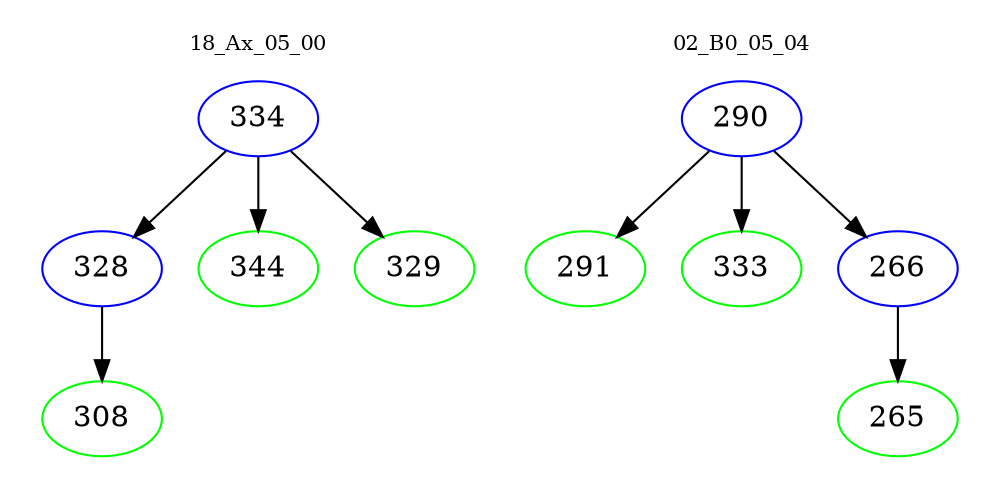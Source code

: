 digraph{
subgraph cluster_0 {
color = white
label = "18_Ax_05_00";
fontsize=10;
T0_334 [label="334", color="blue"]
T0_334 -> T0_328 [color="black"]
T0_328 [label="328", color="blue"]
T0_328 -> T0_308 [color="black"]
T0_308 [label="308", color="green"]
T0_334 -> T0_344 [color="black"]
T0_344 [label="344", color="green"]
T0_334 -> T0_329 [color="black"]
T0_329 [label="329", color="green"]
}
subgraph cluster_1 {
color = white
label = "02_B0_05_04";
fontsize=10;
T1_290 [label="290", color="blue"]
T1_290 -> T1_291 [color="black"]
T1_291 [label="291", color="green"]
T1_290 -> T1_333 [color="black"]
T1_333 [label="333", color="green"]
T1_290 -> T1_266 [color="black"]
T1_266 [label="266", color="blue"]
T1_266 -> T1_265 [color="black"]
T1_265 [label="265", color="green"]
}
}
